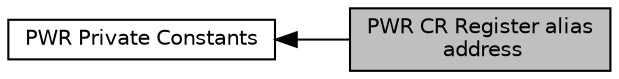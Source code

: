 digraph "PWR CR Register alias address"
{
  edge [fontname="Helvetica",fontsize="10",labelfontname="Helvetica",labelfontsize="10"];
  node [fontname="Helvetica",fontsize="10",shape=box];
  rankdir=LR;
  Node2 [label="PWR Private Constants",height=0.2,width=0.4,color="black", fillcolor="white", style="filled",URL="$group___p_w_r___private___constants.html",tooltip=" "];
  Node1 [label="PWR CR Register alias\l address",height=0.2,width=0.4,color="black", fillcolor="grey75", style="filled", fontcolor="black",tooltip=" "];
  Node2->Node1 [shape=plaintext, dir="back", style="solid"];
}
